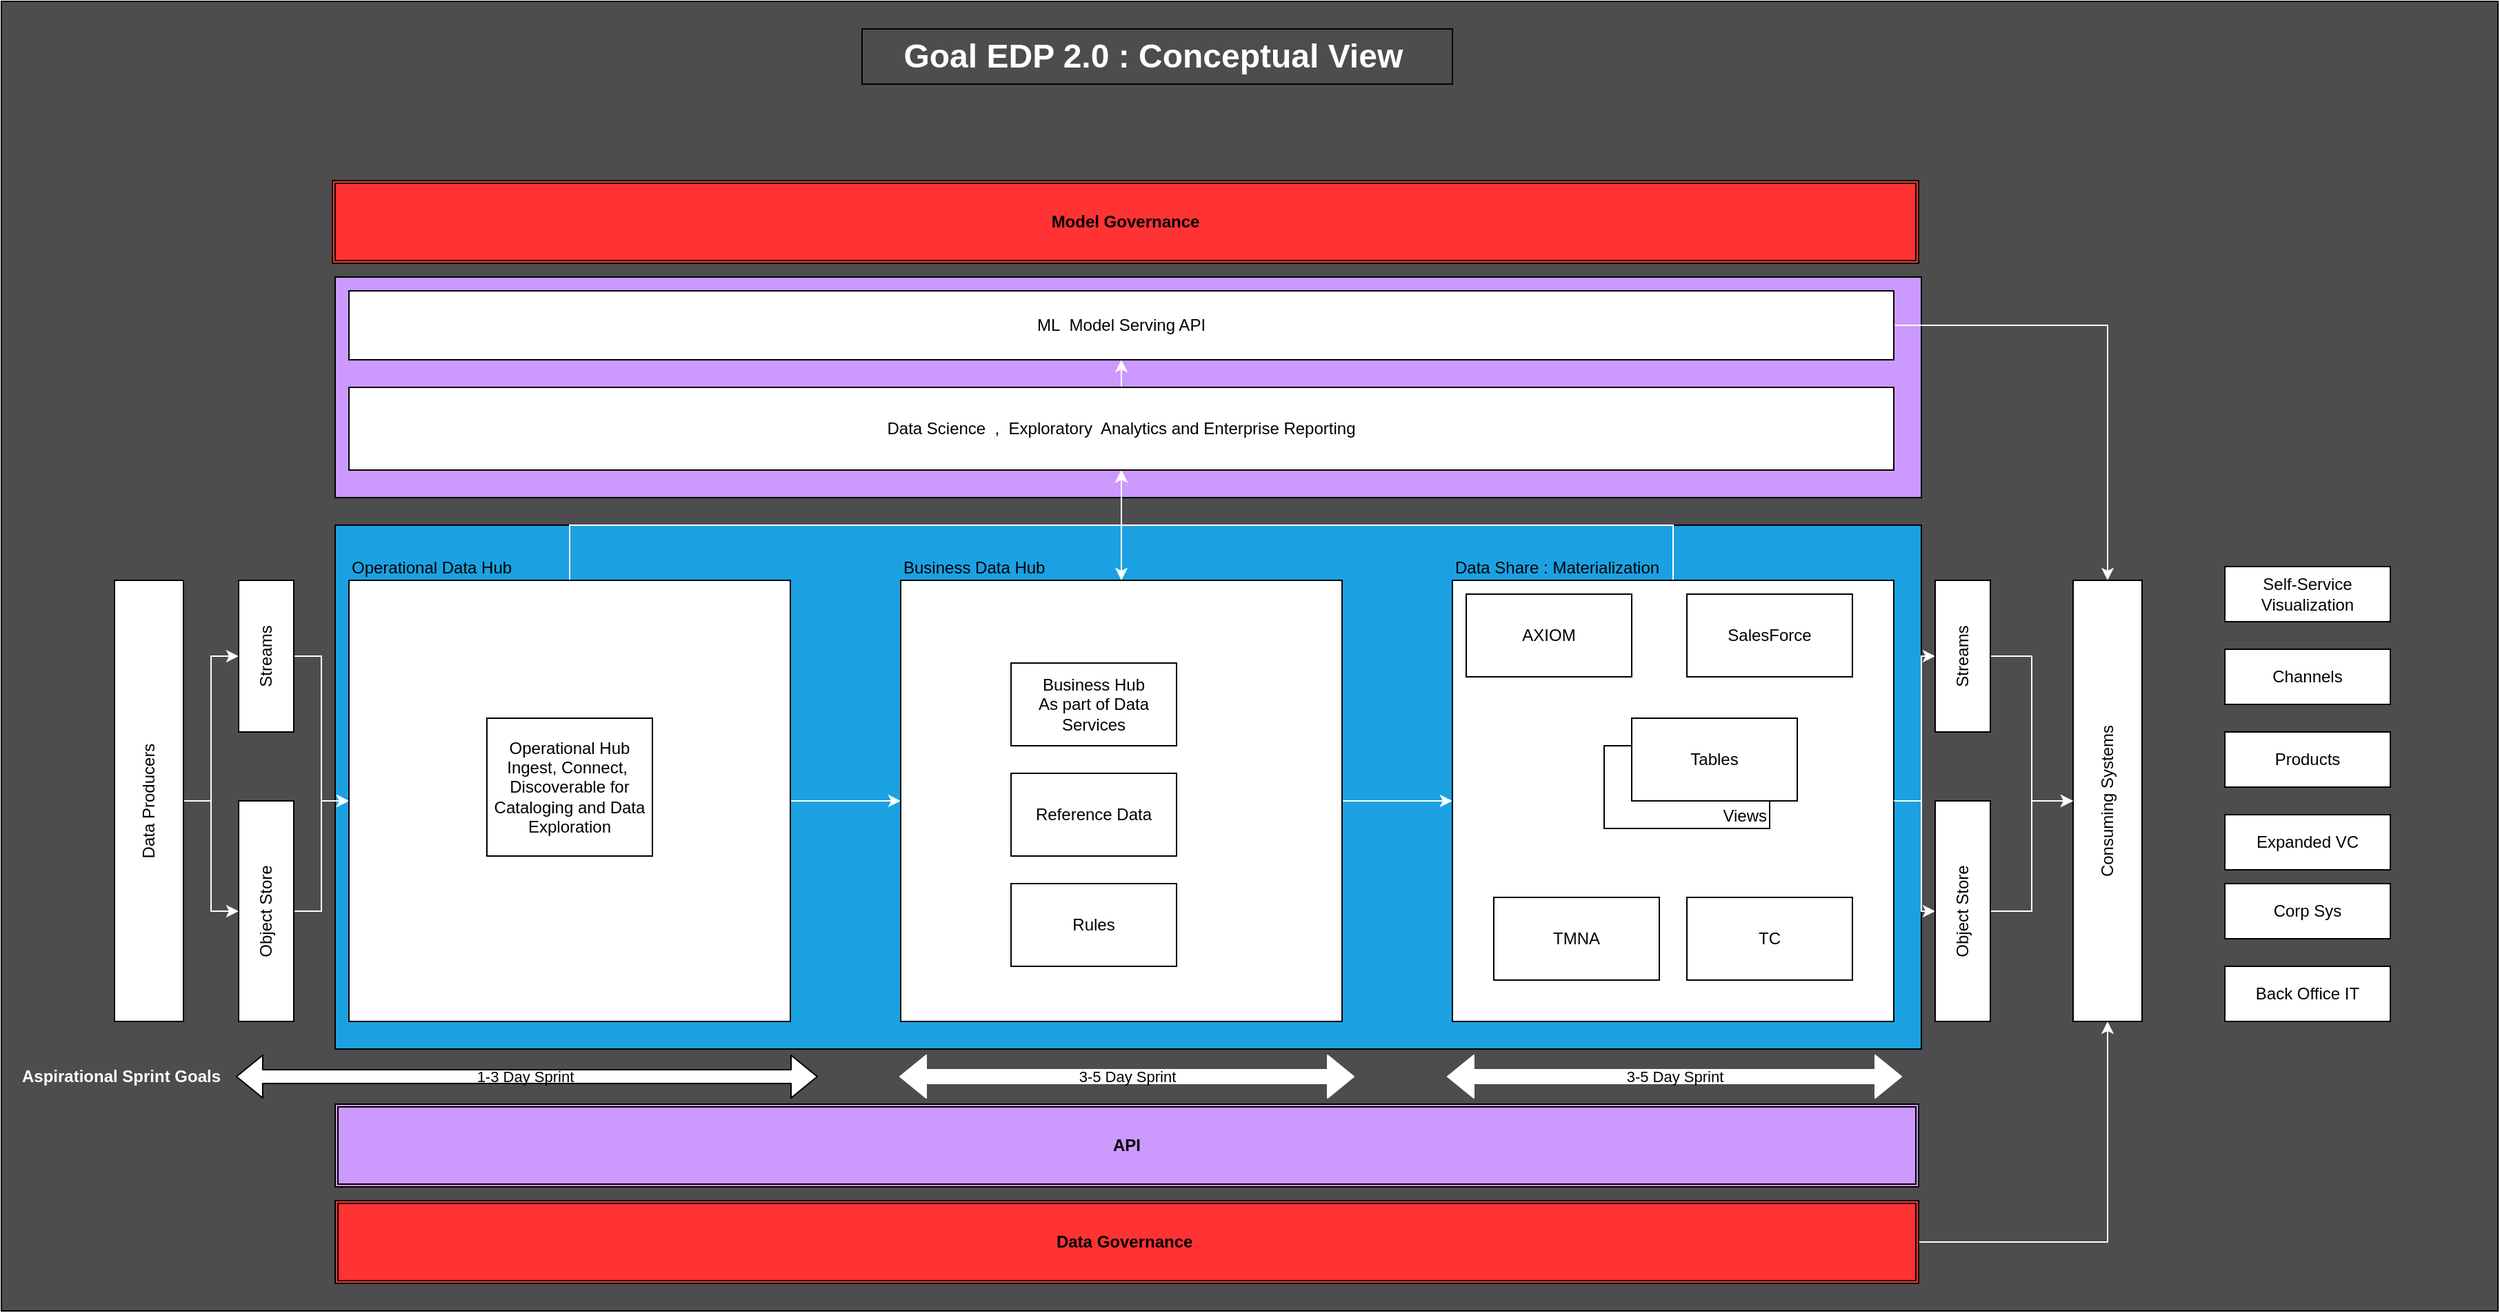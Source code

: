 <mxfile version="13.6.2" type="device" pages="3"><diagram id="AdrnC1IH0mtHDBoMBsfU" name="Conceptual View"><mxGraphModel dx="2114" dy="592" grid="1" gridSize="10" guides="1" tooltips="1" connect="1" arrows="1" fold="1" page="1" pageScale="1" pageWidth="850" pageHeight="1100" math="0" shadow="0"><root><mxCell id="D_i_H1_PDZ_H3u8birC8-0"/><mxCell id="D_i_H1_PDZ_H3u8birC8-1" parent="D_i_H1_PDZ_H3u8birC8-0"/><mxCell id="D_i_H1_PDZ_H3u8birC8-2" value="" style="rounded=0;whiteSpace=wrap;html=1;fillColor=#4D4D4D;" vertex="1" parent="D_i_H1_PDZ_H3u8birC8-1"><mxGeometry x="-10" y="50" width="1810" height="950" as="geometry"/></mxCell><mxCell id="D_i_H1_PDZ_H3u8birC8-3" value="" style="rounded=0;whiteSpace=wrap;html=1;align=left;fillColor=#CC99FF;" vertex="1" parent="D_i_H1_PDZ_H3u8birC8-1"><mxGeometry x="232" y="250" width="1150" height="160" as="geometry"/></mxCell><mxCell id="D_i_H1_PDZ_H3u8birC8-4" value="" style="rounded=0;whiteSpace=wrap;html=1;align=left;fillColor=#1ba1e2;fontColor=#ffffff;" vertex="1" parent="D_i_H1_PDZ_H3u8birC8-1"><mxGeometry x="232" y="430" width="1150" height="380" as="geometry"/></mxCell><mxCell id="D_i_H1_PDZ_H3u8birC8-5" value="" style="edgeStyle=orthogonalEdgeStyle;rounded=0;orthogonalLoop=1;jettySize=auto;html=1;strokeColor=#FFFFFF;" edge="1" parent="D_i_H1_PDZ_H3u8birC8-1" source="D_i_H1_PDZ_H3u8birC8-18" target="D_i_H1_PDZ_H3u8birC8-7"><mxGeometry relative="1" as="geometry"/></mxCell><mxCell id="D_i_H1_PDZ_H3u8birC8-6" value="" style="edgeStyle=orthogonalEdgeStyle;rounded=0;orthogonalLoop=1;jettySize=auto;html=1;strokeColor=#FFFFFF;" edge="1" parent="D_i_H1_PDZ_H3u8birC8-1" source="D_i_H1_PDZ_H3u8birC8-7" target="D_i_H1_PDZ_H3u8birC8-12"><mxGeometry relative="1" as="geometry"/></mxCell><mxCell id="D_i_H1_PDZ_H3u8birC8-7" value="Streams" style="rounded=0;whiteSpace=wrap;html=1;verticalAlign=middle;labelBackgroundColor=#ffffff;labelPosition=center;verticalLabelPosition=middle;align=center;horizontal=0;" vertex="1" parent="D_i_H1_PDZ_H3u8birC8-1"><mxGeometry x="162" y="470" width="40" height="110" as="geometry"/></mxCell><mxCell id="D_i_H1_PDZ_H3u8birC8-8" value="" style="edgeStyle=orthogonalEdgeStyle;rounded=0;orthogonalLoop=1;jettySize=auto;html=1;strokeColor=#FFFFFF;" edge="1" parent="D_i_H1_PDZ_H3u8birC8-1" source="D_i_H1_PDZ_H3u8birC8-9" target="D_i_H1_PDZ_H3u8birC8-12"><mxGeometry relative="1" as="geometry"/></mxCell><mxCell id="D_i_H1_PDZ_H3u8birC8-9" value="Object Store" style="rounded=0;whiteSpace=wrap;html=1;verticalAlign=middle;labelBackgroundColor=#ffffff;labelPosition=center;verticalLabelPosition=middle;align=center;horizontal=0;" vertex="1" parent="D_i_H1_PDZ_H3u8birC8-1"><mxGeometry x="162" y="630" width="40" height="160" as="geometry"/></mxCell><mxCell id="D_i_H1_PDZ_H3u8birC8-10" value="" style="edgeStyle=orthogonalEdgeStyle;rounded=0;orthogonalLoop=1;jettySize=auto;html=1;strokeColor=#FFFFFF;" edge="1" parent="D_i_H1_PDZ_H3u8birC8-1" source="D_i_H1_PDZ_H3u8birC8-12" target="D_i_H1_PDZ_H3u8birC8-14"><mxGeometry relative="1" as="geometry"/></mxCell><mxCell id="D_i_H1_PDZ_H3u8birC8-11" value="" style="edgeStyle=orthogonalEdgeStyle;rounded=0;orthogonalLoop=1;jettySize=auto;html=1;strokeColor=#FFFFFF;" edge="1" parent="D_i_H1_PDZ_H3u8birC8-1" source="D_i_H1_PDZ_H3u8birC8-12" target="D_i_H1_PDZ_H3u8birC8-23"><mxGeometry relative="1" as="geometry"/></mxCell><mxCell id="D_i_H1_PDZ_H3u8birC8-12" value="Operational Data Hub" style="whiteSpace=wrap;html=1;aspect=fixed;labelBackgroundColor=none;labelPosition=center;verticalLabelPosition=top;align=left;verticalAlign=bottom;" vertex="1" parent="D_i_H1_PDZ_H3u8birC8-1"><mxGeometry x="242" y="470" width="320" height="320" as="geometry"/></mxCell><mxCell id="D_i_H1_PDZ_H3u8birC8-13" value="" style="edgeStyle=orthogonalEdgeStyle;rounded=0;orthogonalLoop=1;jettySize=auto;html=1;strokeColor=#FFFFFF;" edge="1" parent="D_i_H1_PDZ_H3u8birC8-1" source="D_i_H1_PDZ_H3u8birC8-14" target="D_i_H1_PDZ_H3u8birC8-16"><mxGeometry relative="1" as="geometry"/></mxCell><mxCell id="D_i_H1_PDZ_H3u8birC8-14" value="Business Data Hub" style="whiteSpace=wrap;html=1;aspect=fixed;labelBackgroundColor=none;labelPosition=center;verticalLabelPosition=top;align=left;verticalAlign=bottom;" vertex="1" parent="D_i_H1_PDZ_H3u8birC8-1"><mxGeometry x="642" y="470" width="320" height="320" as="geometry"/></mxCell><mxCell id="D_i_H1_PDZ_H3u8birC8-15" value="" style="edgeStyle=orthogonalEdgeStyle;rounded=0;orthogonalLoop=1;jettySize=auto;html=1;strokeColor=#FFFFFF;" edge="1" parent="D_i_H1_PDZ_H3u8birC8-1" source="D_i_H1_PDZ_H3u8birC8-16" target="D_i_H1_PDZ_H3u8birC8-23"><mxGeometry relative="1" as="geometry"/></mxCell><mxCell id="D_i_H1_PDZ_H3u8birC8-16" value="Data Share : Materialization&lt;br&gt;" style="whiteSpace=wrap;html=1;aspect=fixed;labelBackgroundColor=none;labelPosition=center;verticalLabelPosition=top;align=left;verticalAlign=bottom;" vertex="1" parent="D_i_H1_PDZ_H3u8birC8-1"><mxGeometry x="1042" y="470" width="320" height="320" as="geometry"/></mxCell><mxCell id="D_i_H1_PDZ_H3u8birC8-17" value="" style="edgeStyle=orthogonalEdgeStyle;rounded=0;orthogonalLoop=1;jettySize=auto;html=1;strokeColor=#FFFFFF;" edge="1" parent="D_i_H1_PDZ_H3u8birC8-1" source="D_i_H1_PDZ_H3u8birC8-18" target="D_i_H1_PDZ_H3u8birC8-9"><mxGeometry relative="1" as="geometry"/></mxCell><mxCell id="D_i_H1_PDZ_H3u8birC8-18" value="Data Producers&lt;br&gt;" style="rounded=0;whiteSpace=wrap;html=1;labelBackgroundColor=#ffffff;horizontal=0;" vertex="1" parent="D_i_H1_PDZ_H3u8birC8-1"><mxGeometry x="72" y="470" width="50" height="320" as="geometry"/></mxCell><mxCell id="D_i_H1_PDZ_H3u8birC8-19" value="1-3 Day Sprint&amp;nbsp;" style="shape=flexArrow;endArrow=classic;startArrow=classic;html=1;exitX=0.988;exitY=0.5;exitDx=0;exitDy=0;exitPerimeter=0;labelBackgroundColor=none;fillColor=#ffffff;" edge="1" parent="D_i_H1_PDZ_H3u8birC8-1" source="D_i_H1_PDZ_H3u8birC8-55"><mxGeometry width="50" height="50" relative="1" as="geometry"><mxPoint x="172" y="830" as="sourcePoint"/><mxPoint x="582" y="830" as="targetPoint"/></mxGeometry></mxCell><mxCell id="D_i_H1_PDZ_H3u8birC8-20" value="3-5 Day Sprint" style="shape=flexArrow;endArrow=classic;startArrow=classic;html=1;strokeColor=#FFFFFF;labelBackgroundColor=none;fillColor=#ffffff;" edge="1" parent="D_i_H1_PDZ_H3u8birC8-1"><mxGeometry width="50" height="50" relative="1" as="geometry"><mxPoint x="641" y="830" as="sourcePoint"/><mxPoint x="971" y="830" as="targetPoint"/></mxGeometry></mxCell><mxCell id="D_i_H1_PDZ_H3u8birC8-21" value="" style="edgeStyle=orthogonalEdgeStyle;rounded=0;orthogonalLoop=1;jettySize=auto;html=1;strokeColor=#FFFFFF;" edge="1" parent="D_i_H1_PDZ_H3u8birC8-1" source="D_i_H1_PDZ_H3u8birC8-23" target="D_i_H1_PDZ_H3u8birC8-26"><mxGeometry relative="1" as="geometry"/></mxCell><mxCell id="D_i_H1_PDZ_H3u8birC8-22" value="" style="edgeStyle=orthogonalEdgeStyle;rounded=0;orthogonalLoop=1;jettySize=auto;html=1;strokeColor=#FFFFFF;" edge="1" parent="D_i_H1_PDZ_H3u8birC8-1" source="D_i_H1_PDZ_H3u8birC8-23" target="D_i_H1_PDZ_H3u8birC8-14"><mxGeometry relative="1" as="geometry"/></mxCell><mxCell id="D_i_H1_PDZ_H3u8birC8-23" value="Data Science&amp;nbsp; ,&amp;nbsp; Exploratory&amp;nbsp; Analytics and Enterprise Reporting" style="rounded=0;whiteSpace=wrap;html=1;labelBackgroundColor=#ffffff;" vertex="1" parent="D_i_H1_PDZ_H3u8birC8-1"><mxGeometry x="242" y="330" width="1120" height="60" as="geometry"/></mxCell><mxCell id="D_i_H1_PDZ_H3u8birC8-24" value="3-5 Day Sprint" style="shape=flexArrow;endArrow=classic;startArrow=classic;html=1;strokeColor=#FFFFFF;labelBackgroundColor=none;fillColor=#ffffff;" edge="1" parent="D_i_H1_PDZ_H3u8birC8-1"><mxGeometry width="50" height="50" relative="1" as="geometry"><mxPoint x="1038" y="830" as="sourcePoint"/><mxPoint x="1368" y="830" as="targetPoint"/></mxGeometry></mxCell><mxCell id="D_i_H1_PDZ_H3u8birC8-25" style="edgeStyle=orthogonalEdgeStyle;rounded=0;orthogonalLoop=1;jettySize=auto;html=1;entryX=0.5;entryY=0;entryDx=0;entryDy=0;strokeColor=#FFFFFF;" edge="1" parent="D_i_H1_PDZ_H3u8birC8-1" source="D_i_H1_PDZ_H3u8birC8-26" target="D_i_H1_PDZ_H3u8birC8-27"><mxGeometry relative="1" as="geometry"><mxPoint x="1462" y="460" as="targetPoint"/></mxGeometry></mxCell><mxCell id="D_i_H1_PDZ_H3u8birC8-26" value="ML&amp;nbsp; Model Serving API" style="rounded=0;whiteSpace=wrap;html=1;labelBackgroundColor=#ffffff;" vertex="1" parent="D_i_H1_PDZ_H3u8birC8-1"><mxGeometry x="242" y="260" width="1120" height="50" as="geometry"/></mxCell><mxCell id="D_i_H1_PDZ_H3u8birC8-27" value="Consuming Systems" style="rounded=0;whiteSpace=wrap;html=1;labelBackgroundColor=#ffffff;horizontal=0;" vertex="1" parent="D_i_H1_PDZ_H3u8birC8-1"><mxGeometry x="1492" y="470" width="50" height="320" as="geometry"/></mxCell><mxCell id="D_i_H1_PDZ_H3u8birC8-28" value="" style="edgeStyle=orthogonalEdgeStyle;rounded=0;orthogonalLoop=1;jettySize=auto;html=1;entryX=0.5;entryY=1;entryDx=0;entryDy=0;strokeColor=#FFFFFF;" edge="1" parent="D_i_H1_PDZ_H3u8birC8-1" source="D_i_H1_PDZ_H3u8birC8-29" target="D_i_H1_PDZ_H3u8birC8-27"><mxGeometry relative="1" as="geometry"><mxPoint x="1442" y="630" as="targetPoint"/></mxGeometry></mxCell><mxCell id="D_i_H1_PDZ_H3u8birC8-29" value="Data Governance&amp;nbsp;" style="shape=ext;double=1;rounded=0;whiteSpace=wrap;html=1;labelBackgroundColor=none;fillColor=#FF3333;fontStyle=1" vertex="1" parent="D_i_H1_PDZ_H3u8birC8-1"><mxGeometry x="232" y="920" width="1148" height="60" as="geometry"/></mxCell><mxCell id="D_i_H1_PDZ_H3u8birC8-30" value="" style="edgeStyle=orthogonalEdgeStyle;rounded=0;orthogonalLoop=1;jettySize=auto;html=1;strokeColor=#FFFFFF;" edge="1" parent="D_i_H1_PDZ_H3u8birC8-1" source="D_i_H1_PDZ_H3u8birC8-16" target="D_i_H1_PDZ_H3u8birC8-32"><mxGeometry relative="1" as="geometry"/></mxCell><mxCell id="D_i_H1_PDZ_H3u8birC8-31" value="" style="edgeStyle=orthogonalEdgeStyle;rounded=0;orthogonalLoop=1;jettySize=auto;html=1;strokeColor=#FFFFFF;" edge="1" parent="D_i_H1_PDZ_H3u8birC8-1" source="D_i_H1_PDZ_H3u8birC8-32" target="D_i_H1_PDZ_H3u8birC8-27"><mxGeometry relative="1" as="geometry"/></mxCell><mxCell id="D_i_H1_PDZ_H3u8birC8-32" value="Streams" style="rounded=0;whiteSpace=wrap;html=1;verticalAlign=middle;labelBackgroundColor=#ffffff;labelPosition=center;verticalLabelPosition=middle;align=center;horizontal=0;" vertex="1" parent="D_i_H1_PDZ_H3u8birC8-1"><mxGeometry x="1392" y="470" width="40" height="110" as="geometry"/></mxCell><mxCell id="D_i_H1_PDZ_H3u8birC8-33" value="" style="edgeStyle=orthogonalEdgeStyle;rounded=0;orthogonalLoop=1;jettySize=auto;html=1;strokeColor=#FFFFFF;" edge="1" parent="D_i_H1_PDZ_H3u8birC8-1" source="D_i_H1_PDZ_H3u8birC8-16" target="D_i_H1_PDZ_H3u8birC8-35"><mxGeometry relative="1" as="geometry"/></mxCell><mxCell id="D_i_H1_PDZ_H3u8birC8-34" value="" style="edgeStyle=orthogonalEdgeStyle;rounded=0;orthogonalLoop=1;jettySize=auto;html=1;strokeColor=#FFFFFF;" edge="1" parent="D_i_H1_PDZ_H3u8birC8-1" source="D_i_H1_PDZ_H3u8birC8-35" target="D_i_H1_PDZ_H3u8birC8-27"><mxGeometry relative="1" as="geometry"/></mxCell><mxCell id="D_i_H1_PDZ_H3u8birC8-35" value="Object Store" style="rounded=0;whiteSpace=wrap;html=1;verticalAlign=middle;labelBackgroundColor=#ffffff;labelPosition=center;verticalLabelPosition=middle;align=center;horizontal=0;" vertex="1" parent="D_i_H1_PDZ_H3u8birC8-1"><mxGeometry x="1392" y="630" width="40" height="160" as="geometry"/></mxCell><mxCell id="D_i_H1_PDZ_H3u8birC8-36" value="Goal EDP 2.0 : Conceptual View&amp;nbsp;" style="text;fillColor=none;html=1;fontSize=24;fontStyle=1;verticalAlign=middle;align=center;labelBackgroundColor=none;strokeColor=#000000;fontColor=#FFFFFF;" vertex="1" parent="D_i_H1_PDZ_H3u8birC8-1"><mxGeometry x="614" y="70" width="428" height="40" as="geometry"/></mxCell><mxCell id="D_i_H1_PDZ_H3u8birC8-37" value="Channels" style="rounded=0;whiteSpace=wrap;html=1;labelBackgroundColor=#ffffff;" vertex="1" parent="D_i_H1_PDZ_H3u8birC8-1"><mxGeometry x="1602" y="520" width="120" height="40" as="geometry"/></mxCell><mxCell id="D_i_H1_PDZ_H3u8birC8-38" value="Products" style="rounded=0;whiteSpace=wrap;html=1;labelBackgroundColor=#ffffff;" vertex="1" parent="D_i_H1_PDZ_H3u8birC8-1"><mxGeometry x="1602" y="580" width="120" height="40" as="geometry"/></mxCell><mxCell id="D_i_H1_PDZ_H3u8birC8-39" value="Expanded VC" style="rounded=0;whiteSpace=wrap;html=1;labelBackgroundColor=#ffffff;" vertex="1" parent="D_i_H1_PDZ_H3u8birC8-1"><mxGeometry x="1602" y="640" width="120" height="40" as="geometry"/></mxCell><mxCell id="D_i_H1_PDZ_H3u8birC8-40" value="Corp Sys" style="rounded=0;whiteSpace=wrap;html=1;labelBackgroundColor=#ffffff;" vertex="1" parent="D_i_H1_PDZ_H3u8birC8-1"><mxGeometry x="1602" y="690" width="120" height="40" as="geometry"/></mxCell><mxCell id="D_i_H1_PDZ_H3u8birC8-41" value="Back Office IT" style="rounded=0;whiteSpace=wrap;html=1;labelBackgroundColor=#ffffff;" vertex="1" parent="D_i_H1_PDZ_H3u8birC8-1"><mxGeometry x="1602" y="750" width="120" height="40" as="geometry"/></mxCell><mxCell id="D_i_H1_PDZ_H3u8birC8-42" value="Operational Hub&lt;br&gt;Ingest, Connect,&amp;nbsp; Discoverable for Cataloging and Data Exploration" style="rounded=0;whiteSpace=wrap;html=1;" vertex="1" parent="D_i_H1_PDZ_H3u8birC8-1"><mxGeometry x="342" y="570" width="120" height="100" as="geometry"/></mxCell><mxCell id="D_i_H1_PDZ_H3u8birC8-43" value="Business Hub&lt;br&gt;As part of Data Services" style="rounded=0;whiteSpace=wrap;html=1;" vertex="1" parent="D_i_H1_PDZ_H3u8birC8-1"><mxGeometry x="722" y="530" width="120" height="60" as="geometry"/></mxCell><mxCell id="D_i_H1_PDZ_H3u8birC8-44" value="Reference Data" style="rounded=0;whiteSpace=wrap;html=1;" vertex="1" parent="D_i_H1_PDZ_H3u8birC8-1"><mxGeometry x="722" y="610" width="120" height="60" as="geometry"/></mxCell><mxCell id="D_i_H1_PDZ_H3u8birC8-45" value="Rules" style="rounded=0;whiteSpace=wrap;html=1;" vertex="1" parent="D_i_H1_PDZ_H3u8birC8-1"><mxGeometry x="722" y="690" width="120" height="60" as="geometry"/></mxCell><mxCell id="D_i_H1_PDZ_H3u8birC8-46" value="Views" style="rounded=0;whiteSpace=wrap;html=1;align=right;verticalAlign=bottom;" vertex="1" parent="D_i_H1_PDZ_H3u8birC8-1"><mxGeometry x="1152" y="590" width="120" height="60" as="geometry"/></mxCell><mxCell id="D_i_H1_PDZ_H3u8birC8-47" value="Tables" style="rounded=0;whiteSpace=wrap;html=1;" vertex="1" parent="D_i_H1_PDZ_H3u8birC8-1"><mxGeometry x="1172" y="570" width="120" height="60" as="geometry"/></mxCell><mxCell id="D_i_H1_PDZ_H3u8birC8-48" value="Model Governance" style="shape=ext;double=1;rounded=0;whiteSpace=wrap;html=1;labelBackgroundColor=none;fillColor=#FF3333;fontStyle=1" vertex="1" parent="D_i_H1_PDZ_H3u8birC8-1"><mxGeometry x="230" y="180" width="1150" height="60" as="geometry"/></mxCell><mxCell id="D_i_H1_PDZ_H3u8birC8-49" value="API" style="shape=ext;double=1;rounded=0;whiteSpace=wrap;html=1;labelBackgroundColor=none;fillColor=#CC99FF;fontStyle=1" vertex="1" parent="D_i_H1_PDZ_H3u8birC8-1"><mxGeometry x="232" y="850" width="1148" height="60" as="geometry"/></mxCell><mxCell id="D_i_H1_PDZ_H3u8birC8-50" value="TC" style="rounded=0;whiteSpace=wrap;html=1;" vertex="1" parent="D_i_H1_PDZ_H3u8birC8-1"><mxGeometry x="1212" y="700" width="120" height="60" as="geometry"/></mxCell><mxCell id="D_i_H1_PDZ_H3u8birC8-51" value="TMNA" style="rounded=0;whiteSpace=wrap;html=1;" vertex="1" parent="D_i_H1_PDZ_H3u8birC8-1"><mxGeometry x="1072" y="700" width="120" height="60" as="geometry"/></mxCell><mxCell id="D_i_H1_PDZ_H3u8birC8-52" value="AXIOM" style="rounded=0;whiteSpace=wrap;html=1;" vertex="1" parent="D_i_H1_PDZ_H3u8birC8-1"><mxGeometry x="1052" y="480" width="120" height="60" as="geometry"/></mxCell><mxCell id="D_i_H1_PDZ_H3u8birC8-53" value="SalesForce" style="rounded=0;whiteSpace=wrap;html=1;" vertex="1" parent="D_i_H1_PDZ_H3u8birC8-1"><mxGeometry x="1212" y="480" width="120" height="60" as="geometry"/></mxCell><mxCell id="D_i_H1_PDZ_H3u8birC8-54" value="Self-Service Visualization" style="rounded=0;whiteSpace=wrap;html=1;labelBackgroundColor=#ffffff;" vertex="1" parent="D_i_H1_PDZ_H3u8birC8-1"><mxGeometry x="1602" y="460" width="120" height="40" as="geometry"/></mxCell><mxCell id="D_i_H1_PDZ_H3u8birC8-55" value="Aspirational Sprint Goals" style="text;html=1;fillColor=none;align=center;verticalAlign=middle;whiteSpace=wrap;rounded=0;fontStyle=1;labelBackgroundColor=none;fontColor=#FFFFFF;" vertex="1" parent="D_i_H1_PDZ_H3u8birC8-1"><mxGeometry x="-8" y="820" width="170" height="20" as="geometry"/></mxCell></root></mxGraphModel></diagram><diagram id="iqLW2I1N37kae5IZTW3t" name="First Target Condition"><mxGraphModel dx="1264" dy="592" grid="1" gridSize="10" guides="1" tooltips="1" connect="1" arrows="1" fold="1" page="1" pageScale="1" pageWidth="850" pageHeight="1100" math="0" shadow="0"><root><mxCell id="Hin6UJGoloyZNyNGbiWy-0"/><mxCell id="Hin6UJGoloyZNyNGbiWy-1" parent="Hin6UJGoloyZNyNGbiWy-0"/><mxCell id="Hin6UJGoloyZNyNGbiWy-2" value="" style="rounded=0;whiteSpace=wrap;html=1;strokeColor=#82b366;fillColor=#4D4D4D;" vertex="1" parent="Hin6UJGoloyZNyNGbiWy-1"><mxGeometry x="77" y="30" width="1420" height="680" as="geometry"/></mxCell><mxCell id="Hin6UJGoloyZNyNGbiWy-3" value="MLOPS ( CI/CD/CT)" style="rounded=0;whiteSpace=wrap;html=1;fillColor=#f8cecc;strokeColor=#b85450;verticalAlign=bottom;align=left;" vertex="1" parent="Hin6UJGoloyZNyNGbiWy-1"><mxGeometry x="762" y="480" width="378" height="150" as="geometry"/></mxCell><mxCell id="Hin6UJGoloyZNyNGbiWy-4" value="MLOPS ( CI/CD)" style="rounded=0;whiteSpace=wrap;html=1;fillColor=#f8cecc;strokeColor=#b85450;verticalAlign=bottom;align=left;" vertex="1" parent="Hin6UJGoloyZNyNGbiWy-1"><mxGeometry x="507" y="480" width="223" height="150" as="geometry"/></mxCell><mxCell id="Hin6UJGoloyZNyNGbiWy-5" value="DATAOPS" style="rounded=0;whiteSpace=wrap;html=1;fillColor=#dae8fc;strokeColor=#6c8ebf;verticalAlign=bottom;align=left;" vertex="1" parent="Hin6UJGoloyZNyNGbiWy-1"><mxGeometry x="507" y="310" width="630" height="150" as="geometry"/></mxCell><mxCell id="Hin6UJGoloyZNyNGbiWy-6" value="" style="rounded=0;whiteSpace=wrap;html=1;fillColor=#dae8fc;strokeColor=#6c8ebf;" vertex="1" parent="Hin6UJGoloyZNyNGbiWy-1"><mxGeometry x="1180" y="140" width="157" height="120" as="geometry"/></mxCell><mxCell id="Hin6UJGoloyZNyNGbiWy-7" value="DATAOPS" style="rounded=0;whiteSpace=wrap;html=1;fillColor=#dae8fc;strokeColor=#6c8ebf;verticalAlign=bottom;align=left;" vertex="1" parent="Hin6UJGoloyZNyNGbiWy-1"><mxGeometry x="507" y="140" width="630" height="150" as="geometry"/></mxCell><mxCell id="Hin6UJGoloyZNyNGbiWy-8" value="" style="edgeStyle=orthogonalEdgeStyle;rounded=0;orthogonalLoop=1;jettySize=auto;html=1;" edge="1" parent="Hin6UJGoloyZNyNGbiWy-1" source="Hin6UJGoloyZNyNGbiWy-9" target="Hin6UJGoloyZNyNGbiWy-12"><mxGeometry relative="1" as="geometry"/></mxCell><mxCell id="Hin6UJGoloyZNyNGbiWy-9" value="Data Producers" style="shape=ext;rounded=1;html=1;whiteSpace=wrap;" vertex="1" parent="Hin6UJGoloyZNyNGbiWy-1"><mxGeometry x="167" y="157" width="120" height="80" as="geometry"/></mxCell><mxCell id="Hin6UJGoloyZNyNGbiWy-10" value="" style="edgeStyle=orthogonalEdgeStyle;rounded=0;orthogonalLoop=1;jettySize=auto;html=1;" edge="1" parent="Hin6UJGoloyZNyNGbiWy-1" source="Hin6UJGoloyZNyNGbiWy-12" target="Hin6UJGoloyZNyNGbiWy-14"><mxGeometry relative="1" as="geometry"/></mxCell><mxCell id="Hin6UJGoloyZNyNGbiWy-11" style="edgeStyle=orthogonalEdgeStyle;rounded=0;orthogonalLoop=1;jettySize=auto;html=1;entryX=0;entryY=0.5;entryDx=0;entryDy=0;" edge="1" parent="Hin6UJGoloyZNyNGbiWy-1" source="Hin6UJGoloyZNyNGbiWy-12" target="Hin6UJGoloyZNyNGbiWy-5"><mxGeometry relative="1" as="geometry"><Array as="points"><mxPoint x="427" y="385"/></Array></mxGeometry></mxCell><mxCell id="Hin6UJGoloyZNyNGbiWy-12" value="Datalake/S3&lt;br&gt;Streams" style="shape=ext;rounded=1;html=1;whiteSpace=wrap;" vertex="1" parent="Hin6UJGoloyZNyNGbiWy-1"><mxGeometry x="367" y="157" width="120" height="80" as="geometry"/></mxCell><mxCell id="Hin6UJGoloyZNyNGbiWy-13" value="" style="edgeStyle=orthogonalEdgeStyle;rounded=0;orthogonalLoop=1;jettySize=auto;html=1;" edge="1" parent="Hin6UJGoloyZNyNGbiWy-1" source="Hin6UJGoloyZNyNGbiWy-14" target="Hin6UJGoloyZNyNGbiWy-26"><mxGeometry relative="1" as="geometry"/></mxCell><mxCell id="Hin6UJGoloyZNyNGbiWy-14" value="Integrated Operational Vault" style="shape=ext;rounded=1;html=1;whiteSpace=wrap;" vertex="1" parent="Hin6UJGoloyZNyNGbiWy-1"><mxGeometry x="567" y="157" width="120" height="80" as="geometry"/></mxCell><mxCell id="Hin6UJGoloyZNyNGbiWy-15" value="" style="edgeStyle=orthogonalEdgeStyle;rounded=0;orthogonalLoop=1;jettySize=auto;html=1;" edge="1" parent="Hin6UJGoloyZNyNGbiWy-1" source="Hin6UJGoloyZNyNGbiWy-16" target="Hin6UJGoloyZNyNGbiWy-17"><mxGeometry relative="1" as="geometry"/></mxCell><mxCell id="Hin6UJGoloyZNyNGbiWy-16" value="Feature Engineering" style="shape=ext;rounded=1;html=1;whiteSpace=wrap;" vertex="1" parent="Hin6UJGoloyZNyNGbiWy-1"><mxGeometry x="577" y="362.5" width="138" height="45" as="geometry"/></mxCell><mxCell id="Hin6UJGoloyZNyNGbiWy-17" value="Feature Store" style="shape=ext;rounded=1;html=1;whiteSpace=wrap;" vertex="1" parent="Hin6UJGoloyZNyNGbiWy-1"><mxGeometry x="795" y="362.5" width="138" height="45" as="geometry"/></mxCell><mxCell id="Hin6UJGoloyZNyNGbiWy-18" value="" style="edgeStyle=orthogonalEdgeStyle;rounded=0;orthogonalLoop=1;jettySize=auto;html=1;" edge="1" parent="Hin6UJGoloyZNyNGbiWy-1" source="Hin6UJGoloyZNyNGbiWy-19" target="Hin6UJGoloyZNyNGbiWy-21"><mxGeometry relative="1" as="geometry"/></mxCell><mxCell id="Hin6UJGoloyZNyNGbiWy-19" value="Model Development" style="shape=ext;rounded=1;html=1;whiteSpace=wrap;" vertex="1" parent="Hin6UJGoloyZNyNGbiWy-1"><mxGeometry x="537" y="512" width="150" height="80" as="geometry"/></mxCell><mxCell id="Hin6UJGoloyZNyNGbiWy-20" value="" style="edgeStyle=orthogonalEdgeStyle;rounded=0;orthogonalLoop=1;jettySize=auto;html=1;" edge="1" parent="Hin6UJGoloyZNyNGbiWy-1" source="Hin6UJGoloyZNyNGbiWy-21" target="Hin6UJGoloyZNyNGbiWy-23"><mxGeometry relative="1" as="geometry"/></mxCell><mxCell id="Hin6UJGoloyZNyNGbiWy-21" value="Model Training / Validation" style="shape=ext;rounded=1;html=1;whiteSpace=wrap;" vertex="1" parent="Hin6UJGoloyZNyNGbiWy-1"><mxGeometry x="782" y="512" width="150" height="80" as="geometry"/></mxCell><mxCell id="Hin6UJGoloyZNyNGbiWy-22" style="edgeStyle=orthogonalEdgeStyle;rounded=0;orthogonalLoop=1;jettySize=auto;html=1;entryX=0.5;entryY=1;entryDx=0;entryDy=0;" edge="1" parent="Hin6UJGoloyZNyNGbiWy-1" source="Hin6UJGoloyZNyNGbiWy-23" target="Hin6UJGoloyZNyNGbiWy-29"><mxGeometry relative="1" as="geometry"/></mxCell><mxCell id="Hin6UJGoloyZNyNGbiWy-23" value="Model Registry and Serving" style="shape=ext;rounded=1;html=1;whiteSpace=wrap;" vertex="1" parent="Hin6UJGoloyZNyNGbiWy-1"><mxGeometry x="973" y="512" width="150" height="80" as="geometry"/></mxCell><mxCell id="Hin6UJGoloyZNyNGbiWy-24" value="" style="edgeStyle=orthogonalEdgeStyle;rounded=0;orthogonalLoop=1;jettySize=auto;html=1;" edge="1" parent="Hin6UJGoloyZNyNGbiWy-1" source="Hin6UJGoloyZNyNGbiWy-26" target="Hin6UJGoloyZNyNGbiWy-28"><mxGeometry relative="1" as="geometry"><Array as="points"><mxPoint x="927" y="197"/><mxPoint x="927" y="255"/></Array></mxGeometry></mxCell><mxCell id="Hin6UJGoloyZNyNGbiWy-25" style="edgeStyle=orthogonalEdgeStyle;rounded=0;orthogonalLoop=1;jettySize=auto;html=1;entryX=0;entryY=0.5;entryDx=0;entryDy=0;" edge="1" parent="Hin6UJGoloyZNyNGbiWy-1" source="Hin6UJGoloyZNyNGbiWy-26" target="Hin6UJGoloyZNyNGbiWy-48"><mxGeometry relative="1" as="geometry"><Array as="points"><mxPoint x="967" y="197"/></Array></mxGeometry></mxCell><mxCell id="Hin6UJGoloyZNyNGbiWy-26" value="Integrated Business Hub" style="shape=ext;rounded=1;html=1;whiteSpace=wrap;" vertex="1" parent="Hin6UJGoloyZNyNGbiWy-1"><mxGeometry x="767" y="157" width="120" height="80" as="geometry"/></mxCell><mxCell id="Hin6UJGoloyZNyNGbiWy-27" value="" style="edgeStyle=orthogonalEdgeStyle;rounded=0;orthogonalLoop=1;jettySize=auto;html=1;exitX=0.667;exitY=0.95;exitDx=0;exitDy=0;exitPerimeter=0;" edge="1" parent="Hin6UJGoloyZNyNGbiWy-1" source="Hin6UJGoloyZNyNGbiWy-28" target="Hin6UJGoloyZNyNGbiWy-29"><mxGeometry relative="1" as="geometry"><Array as="points"><mxPoint x="1079" y="246"/><mxPoint x="1147" y="246"/><mxPoint x="1147" y="370"/><mxPoint x="1277" y="370"/></Array></mxGeometry></mxCell><mxCell id="Hin6UJGoloyZNyNGbiWy-28" value="Materialized&amp;nbsp; View/ Data Contracts" style="shape=ext;rounded=1;html=1;whiteSpace=wrap;" vertex="1" parent="Hin6UJGoloyZNyNGbiWy-1"><mxGeometry x="990" y="237" width="133" height="50" as="geometry"/></mxCell><mxCell id="Hin6UJGoloyZNyNGbiWy-29" value="Consumer Systems" style="shape=ext;rounded=1;html=1;whiteSpace=wrap;" vertex="1" parent="Hin6UJGoloyZNyNGbiWy-1"><mxGeometry x="1217" y="282.5" width="120" height="80" as="geometry"/></mxCell><mxCell id="Hin6UJGoloyZNyNGbiWy-30" value="Micro Batching and Streaming Framework&amp;nbsp;" style="text;html=1;align=center;verticalAlign=middle;resizable=0;points=[];autosize=1;fontStyle=1" vertex="1" parent="Hin6UJGoloyZNyNGbiWy-1"><mxGeometry x="87" y="50" width="260" height="20" as="geometry"/></mxCell><mxCell id="Hin6UJGoloyZNyNGbiWy-31" value="" style="edgeStyle=orthogonalEdgeStyle;rounded=0;orthogonalLoop=1;jettySize=auto;html=1;" edge="1" parent="Hin6UJGoloyZNyNGbiWy-1" source="Hin6UJGoloyZNyNGbiWy-32" target="Hin6UJGoloyZNyNGbiWy-33"><mxGeometry relative="1" as="geometry"/></mxCell><mxCell id="Hin6UJGoloyZNyNGbiWy-32" value="Reporting Mart" style="shape=ext;rounded=1;html=1;whiteSpace=wrap;" vertex="1" parent="Hin6UJGoloyZNyNGbiWy-1"><mxGeometry x="1198.5" y="150" width="120" height="80" as="geometry"/></mxCell><mxCell id="Hin6UJGoloyZNyNGbiWy-33" value="Enterprise Reporting" style="shape=ext;rounded=1;html=1;whiteSpace=wrap;" vertex="1" parent="Hin6UJGoloyZNyNGbiWy-1"><mxGeometry x="1360" y="150" width="120" height="80" as="geometry"/></mxCell><mxCell id="Hin6UJGoloyZNyNGbiWy-34" value="DQ &amp;amp; Governance" style="rounded=0;whiteSpace=wrap;html=1;" vertex="1" parent="Hin6UJGoloyZNyNGbiWy-1"><mxGeometry x="350" y="110" width="987" height="20" as="geometry"/></mxCell><mxCell id="Hin6UJGoloyZNyNGbiWy-35" value="" style="edgeStyle=orthogonalEdgeStyle;rounded=0;orthogonalLoop=1;jettySize=auto;html=1;" edge="1" parent="Hin6UJGoloyZNyNGbiWy-1" target="Hin6UJGoloyZNyNGbiWy-37"><mxGeometry relative="1" as="geometry"><mxPoint x="107" y="740" as="sourcePoint"/></mxGeometry></mxCell><mxCell id="Hin6UJGoloyZNyNGbiWy-36" value="A" style="ellipse;whiteSpace=wrap;html=1;aspect=fixed;fillColor=#d80073;strokeColor=#A50040;fontColor=#ffffff;" vertex="1" parent="Hin6UJGoloyZNyNGbiWy-1"><mxGeometry x="77" y="725" width="30" height="30" as="geometry"/></mxCell><mxCell id="Hin6UJGoloyZNyNGbiWy-37" value="Consolidate to Single S3 based Datalake" style="text;html=1;strokeColor=none;fillColor=none;align=left;verticalAlign=middle;whiteSpace=wrap;rounded=0;fontStyle=1" vertex="1" parent="Hin6UJGoloyZNyNGbiWy-1"><mxGeometry x="130" y="730" width="280" height="20" as="geometry"/></mxCell><mxCell id="Hin6UJGoloyZNyNGbiWy-38" value="1" style="ellipse;whiteSpace=wrap;html=1;aspect=fixed;fontStyle=1" vertex="1" parent="Hin6UJGoloyZNyNGbiWy-1"><mxGeometry x="77" y="765" width="30" height="30" as="geometry"/></mxCell><mxCell id="Hin6UJGoloyZNyNGbiWy-39" value="Consolidate all IR files to S3" style="text;html=1;strokeColor=none;fillColor=none;align=left;verticalAlign=middle;whiteSpace=wrap;rounded=0;fontStyle=1" vertex="1" parent="Hin6UJGoloyZNyNGbiWy-1"><mxGeometry x="130" y="770" width="280" height="20" as="geometry"/></mxCell><mxCell id="Hin6UJGoloyZNyNGbiWy-40" value="2" style="ellipse;whiteSpace=wrap;html=1;aspect=fixed;fontStyle=1" vertex="1" parent="Hin6UJGoloyZNyNGbiWy-1"><mxGeometry x="77" y="805" width="30" height="30" as="geometry"/></mxCell><mxCell id="Hin6UJGoloyZNyNGbiWy-41" value="Reconsider EMR and MLOPS Simplification" style="text;html=1;strokeColor=none;fillColor=none;align=left;verticalAlign=middle;whiteSpace=wrap;rounded=0;fontStyle=1" vertex="1" parent="Hin6UJGoloyZNyNGbiWy-1"><mxGeometry x="130" y="810" width="280" height="20" as="geometry"/></mxCell><mxCell id="Hin6UJGoloyZNyNGbiWy-42" value="Model&amp;nbsp; &amp;nbsp;Governance" style="rounded=0;whiteSpace=wrap;html=1;" vertex="1" parent="Hin6UJGoloyZNyNGbiWy-1"><mxGeometry x="342" y="680" width="960" height="20" as="geometry"/></mxCell><mxCell id="Hin6UJGoloyZNyNGbiWy-43" style="edgeStyle=orthogonalEdgeStyle;rounded=0;orthogonalLoop=1;jettySize=auto;html=1;entryX=0.5;entryY=1;entryDx=0;entryDy=0;exitX=1;exitY=0.5;exitDx=0;exitDy=0;" edge="1" parent="Hin6UJGoloyZNyNGbiWy-1" source="Hin6UJGoloyZNyNGbiWy-23" target="Hin6UJGoloyZNyNGbiWy-3"><mxGeometry relative="1" as="geometry"><mxPoint x="1130" y="558.2" as="sourcePoint"/><Array as="points"><mxPoint x="1310" y="552"/><mxPoint x="1310" y="650"/><mxPoint x="951" y="650"/></Array></mxGeometry></mxCell><mxCell id="Hin6UJGoloyZNyNGbiWy-44" value="Kafka&amp;nbsp; Model Topic" style="edgeLabel;html=1;align=center;verticalAlign=middle;resizable=0;points=[];" vertex="1" connectable="0" parent="Hin6UJGoloyZNyNGbiWy-43"><mxGeometry x="0.166" relative="1" as="geometry"><mxPoint as="offset"/></mxGeometry></mxCell><mxCell id="Hin6UJGoloyZNyNGbiWy-45" value="METADATA" style="rounded=0;whiteSpace=wrap;html=1;fillColor=#e51400;strokeColor=#B20000;fontColor=#ffffff;" vertex="1" parent="Hin6UJGoloyZNyNGbiWy-1"><mxGeometry x="505.5" y="460" width="633" height="20" as="geometry"/></mxCell><mxCell id="Hin6UJGoloyZNyNGbiWy-46" value="" style="endArrow=classic;html=1;exitX=0.5;exitY=1;exitDx=0;exitDy=0;" edge="1" parent="Hin6UJGoloyZNyNGbiWy-1" source="Hin6UJGoloyZNyNGbiWy-7" target="Hin6UJGoloyZNyNGbiWy-5"><mxGeometry width="50" height="50" relative="1" as="geometry"><mxPoint x="720" y="330" as="sourcePoint"/><mxPoint x="770" y="280" as="targetPoint"/></mxGeometry></mxCell><mxCell id="Hin6UJGoloyZNyNGbiWy-47" style="edgeStyle=orthogonalEdgeStyle;rounded=0;orthogonalLoop=1;jettySize=auto;html=1;entryX=0.014;entryY=0.328;entryDx=0;entryDy=0;entryPerimeter=0;" edge="1" parent="Hin6UJGoloyZNyNGbiWy-1" source="Hin6UJGoloyZNyNGbiWy-48" target="Hin6UJGoloyZNyNGbiWy-6"><mxGeometry relative="1" as="geometry"/></mxCell><mxCell id="Hin6UJGoloyZNyNGbiWy-48" value="&amp;nbsp;Customer Dimension&lt;br&gt;Vehicle Dimension&lt;br&gt;Loan Dimension&lt;br&gt;Transaction&amp;nbsp; Fact&amp;nbsp;" style="shape=ext;rounded=1;html=1;whiteSpace=wrap;" vertex="1" parent="Hin6UJGoloyZNyNGbiWy-1"><mxGeometry x="990" y="150" width="130" height="60" as="geometry"/></mxCell></root></mxGraphModel></diagram><diagram id="4TzZj2dsB6DfrN4XG5Es" name="Reference: Data Processing Framework"><mxGraphModel dx="1264" dy="592" grid="0" gridSize="10" guides="1" tooltips="1" connect="1" arrows="1" fold="1" page="1" pageScale="1" pageWidth="850" pageHeight="1100" math="0" shadow="0"><root><mxCell id="0"/><mxCell id="1" parent="0"/><mxCell id="enVTBAINqSTvStw3txP1-22" value="" style="rounded=0;whiteSpace=wrap;html=1;fillColor=#d0cee2;strokeColor=#56517e;" parent="1" vertex="1"><mxGeometry x="122" y="106" width="897" height="223" as="geometry"/></mxCell><mxCell id="enVTBAINqSTvStw3txP1-19" value="" style="rounded=0;whiteSpace=wrap;html=1;fillColor=#b1ddf0;strokeColor=#10739e;" parent="1" vertex="1"><mxGeometry x="1048" y="217" width="111" height="137" as="geometry"/></mxCell><mxCell id="A95E7gEoSRC7-L7Osz-R-41" value="" style="rounded=0;whiteSpace=wrap;html=1;fillColor=#f0a30a;fontColor=#ffffff;strokeColor=none;" parent="1" vertex="1"><mxGeometry x="116" y="385" width="684" height="155" as="geometry"/></mxCell><mxCell id="enVTBAINqSTvStw3txP1-12" value="" style="rounded=0;whiteSpace=wrap;html=1;gradientColor=#d5739d;strokeColor=#996185;fillColor=#7F00FF;" parent="1" vertex="1"><mxGeometry x="288" y="402" width="120" height="109" as="geometry"/></mxCell><mxCell id="A95E7gEoSRC7-L7Osz-R-39" value="" style="rounded=0;whiteSpace=wrap;html=1;fillColor=#f8cecc;strokeColor=#b85450;gradientColor=#ea6b66;" parent="1" vertex="1"><mxGeometry x="821" y="383" width="198" height="157" as="geometry"/></mxCell><mxCell id="A95E7gEoSRC7-L7Osz-R-9" value="" style="edgeStyle=orthogonalEdgeStyle;rounded=0;orthogonalLoop=1;jettySize=auto;html=1;" parent="1" source="A95E7gEoSRC7-L7Osz-R-1" target="A95E7gEoSRC7-L7Osz-R-8" edge="1"><mxGeometry relative="1" as="geometry"/></mxCell><mxCell id="A95E7gEoSRC7-L7Osz-R-1" value="" style="outlineConnect=0;fontColor=#232F3E;gradientColor=#60A337;gradientDirection=north;fillColor=#277116;strokeColor=#ffffff;dashed=0;verticalLabelPosition=bottom;verticalAlign=top;align=center;html=1;fontSize=12;fontStyle=0;aspect=fixed;shape=mxgraph.aws4.resourceIcon;resIcon=mxgraph.aws4.iot_events;" parent="1" vertex="1"><mxGeometry x="150" y="170" width="78" height="78" as="geometry"/></mxCell><mxCell id="enVTBAINqSTvStw3txP1-14" style="edgeStyle=orthogonalEdgeStyle;rounded=0;orthogonalLoop=1;jettySize=auto;html=1;entryX=0;entryY=0.5;entryDx=0;entryDy=0;" parent="1" source="A95E7gEoSRC7-L7Osz-R-2" target="enVTBAINqSTvStw3txP1-12" edge="1"><mxGeometry relative="1" as="geometry"/></mxCell><mxCell id="A95E7gEoSRC7-L7Osz-R-2" value="" style="outlineConnect=0;fontColor=#232F3E;gradientColor=none;fillColor=#277116;strokeColor=none;dashed=0;verticalLabelPosition=bottom;verticalAlign=top;align=center;html=1;fontSize=12;fontStyle=0;aspect=fixed;pointerEvents=1;shape=mxgraph.aws4.file_system;" parent="1" vertex="1"><mxGeometry x="150" y="420" width="78" height="73" as="geometry"/></mxCell><mxCell id="A95E7gEoSRC7-L7Osz-R-4" style="edgeStyle=orthogonalEdgeStyle;rounded=0;orthogonalLoop=1;jettySize=auto;html=1;" parent="1" source="A95E7gEoSRC7-L7Osz-R-3" target="A95E7gEoSRC7-L7Osz-R-1" edge="1"><mxGeometry relative="1" as="geometry"/></mxCell><mxCell id="A95E7gEoSRC7-L7Osz-R-46" style="edgeStyle=orthogonalEdgeStyle;rounded=0;orthogonalLoop=1;jettySize=auto;html=1;startArrow=none;startFill=0;endArrow=classic;endFill=1;fontColor=#FFFFFF;" parent="1" source="A95E7gEoSRC7-L7Osz-R-3" target="A95E7gEoSRC7-L7Osz-R-2" edge="1"><mxGeometry relative="1" as="geometry"/></mxCell><mxCell id="A95E7gEoSRC7-L7Osz-R-3" value="Producer&amp;nbsp; Systems" style="rounded=0;whiteSpace=wrap;html=1;horizontal=0;fontColor=#FFFFFF;fillColor=#3399FF;" parent="1" vertex="1"><mxGeometry x="10" y="106" width="50" height="438" as="geometry"/></mxCell><mxCell id="A95E7gEoSRC7-L7Osz-R-25" style="edgeStyle=none;rounded=0;orthogonalLoop=1;jettySize=auto;html=1;" parent="1" source="A95E7gEoSRC7-L7Osz-R-7" target="A95E7gEoSRC7-L7Osz-R-19" edge="1"><mxGeometry relative="1" as="geometry"/></mxCell><mxCell id="enVTBAINqSTvStw3txP1-11" style="edgeStyle=orthogonalEdgeStyle;rounded=0;orthogonalLoop=1;jettySize=auto;html=1;" parent="1" source="A95E7gEoSRC7-L7Osz-R-7" target="enVTBAINqSTvStw3txP1-4" edge="1"><mxGeometry relative="1" as="geometry"><Array as="points"><mxPoint x="485" y="282"/></Array></mxGeometry></mxCell><mxCell id="A95E7gEoSRC7-L7Osz-R-7" value="" style="outlineConnect=0;fontColor=#232F3E;gradientColor=#945DF2;gradientDirection=north;fillColor=#5A30B5;strokeColor=#ffffff;dashed=0;verticalLabelPosition=bottom;verticalAlign=top;align=center;html=1;fontSize=12;fontStyle=0;aspect=fixed;shape=mxgraph.aws4.resourceIcon;resIcon=mxgraph.aws4.managed_streaming_for_kafka;" parent="1" vertex="1"><mxGeometry x="446" y="170" width="78" height="78" as="geometry"/></mxCell><mxCell id="A95E7gEoSRC7-L7Osz-R-37" style="edgeStyle=orthogonalEdgeStyle;rounded=0;orthogonalLoop=1;jettySize=auto;html=1;fontColor=#FFFFFF;" parent="1" source="A95E7gEoSRC7-L7Osz-R-8" target="A95E7gEoSRC7-L7Osz-R-7" edge="1"><mxGeometry relative="1" as="geometry"><mxPoint x="340" y="330" as="targetPoint"/></mxGeometry></mxCell><mxCell id="A95E7gEoSRC7-L7Osz-R-8" value="" style="shape=image;verticalLabelPosition=bottom;labelBackgroundColor=#ffffff;verticalAlign=top;aspect=fixed;imageAspect=0;image=https://encrypted-tbn0.gstatic.com/images?q=tbn%3AANd9GcQZgQmFb8iZeqVeaWtUt5vllqNZIuLjsUZi2Gt-uDatSA&amp;usqp=CAU&amp;ec=45690268;" parent="1" vertex="1"><mxGeometry x="300" y="190.11" width="80" height="37.79" as="geometry"/></mxCell><mxCell id="A95E7gEoSRC7-L7Osz-R-11" value="" style="shape=image;verticalLabelPosition=bottom;labelBackgroundColor=#ffffff;verticalAlign=top;aspect=fixed;imageAspect=0;image=https://encrypted-tbn0.gstatic.com/images?q=tbn%3AANd9GcTxWbMoOwa7OzIbXPu_hC6fMrMcqme3pIPlzu9pvL3bOA&amp;usqp=CAU&amp;ec=45690268;" parent="1" vertex="1"><mxGeometry x="314" y="411.5" width="75" height="47.79" as="geometry"/></mxCell><mxCell id="A95E7gEoSRC7-L7Osz-R-13" value="Event Pattern Pipeline" style="text;html=1;fillColor=none;align=center;verticalAlign=middle;whiteSpace=wrap;rounded=0;fontStyle=1;strokeColor=#FF0000;" parent="1" vertex="1"><mxGeometry x="122" y="72" width="896" height="20" as="geometry"/></mxCell><mxCell id="A95E7gEoSRC7-L7Osz-R-14" value="&amp;nbsp;Data Processing Pipeline (Automated Extract and Model Load )" style="text;html=1;strokeColor=none;fillColor=none;align=left;verticalAlign=middle;whiteSpace=wrap;rounded=0;" parent="1" vertex="1"><mxGeometry x="124" y="516" width="503" height="20" as="geometry"/></mxCell><mxCell id="A95E7gEoSRC7-L7Osz-R-28" style="edgeStyle=none;rounded=0;orthogonalLoop=1;jettySize=auto;html=1;entryX=0;entryY=0.5;entryDx=0;entryDy=0;exitX=1;exitY=1;exitDx=0;exitDy=0;" parent="1" source="enVTBAINqSTvStw3txP1-4" target="A95E7gEoSRC7-L7Osz-R-26" edge="1"><mxGeometry relative="1" as="geometry"><mxPoint x="830" y="280" as="targetPoint"/><mxPoint x="729.142" y="305" as="sourcePoint"/></mxGeometry></mxCell><mxCell id="A95E7gEoSRC7-L7Osz-R-27" style="edgeStyle=none;rounded=0;orthogonalLoop=1;jettySize=auto;html=1;entryX=-0.038;entryY=0.544;entryDx=0;entryDy=0;entryPerimeter=0;startArrow=classicThin;startFill=1;" parent="1" source="A95E7gEoSRC7-L7Osz-R-16" target="A95E7gEoSRC7-L7Osz-R-26" edge="1"><mxGeometry relative="1" as="geometry"/></mxCell><mxCell id="A95E7gEoSRC7-L7Osz-R-16" value="" style="shape=image;verticalLabelPosition=bottom;labelBackgroundColor=#ffffff;verticalAlign=top;aspect=fixed;imageAspect=0;image=https://encrypted-tbn0.gstatic.com/images?q=tbn%3AANd9GcTTAlGPvBKBbWmMNk8PCLlY63NNbx_3oiT5Exvl4xkQgw&amp;usqp=CAU&amp;ec=45690268;" parent="1" vertex="1"><mxGeometry x="650" y="399" width="108" height="108" as="geometry"/></mxCell><mxCell id="A95E7gEoSRC7-L7Osz-R-34" style="edgeStyle=none;rounded=0;orthogonalLoop=1;jettySize=auto;html=1;entryX=-0.048;entryY=0.089;entryDx=0;entryDy=0;entryPerimeter=0;" parent="1" source="A95E7gEoSRC7-L7Osz-R-19" target="A95E7gEoSRC7-L7Osz-R-32" edge="1"><mxGeometry relative="1" as="geometry"/></mxCell><mxCell id="A95E7gEoSRC7-L7Osz-R-19" value="" style="shape=image;verticalLabelPosition=bottom;labelBackgroundColor=#ffffff;verticalAlign=top;aspect=fixed;imageAspect=0;image=https://encrypted-tbn0.gstatic.com/images?q=tbn%3AANd9GcTfjgVKqoT-zoFFsL853gQ3qdkFcoqjNeuKRhBgRF_p1Q&amp;usqp=CAU&amp;ec=45690268;" parent="1" vertex="1"><mxGeometry x="674" y="127" width="60" height="60" as="geometry"/></mxCell><mxCell id="A95E7gEoSRC7-L7Osz-R-30" style="edgeStyle=none;rounded=0;orthogonalLoop=1;jettySize=auto;html=1;exitX=1;exitY=0.5;exitDx=0;exitDy=0;" parent="1" source="A95E7gEoSRC7-L7Osz-R-39" target="A95E7gEoSRC7-L7Osz-R-29" edge="1"><mxGeometry relative="1" as="geometry"/></mxCell><mxCell id="A95E7gEoSRC7-L7Osz-R-26" value="" style="shape=image;verticalLabelPosition=bottom;labelBackgroundColor=#ffffff;verticalAlign=top;aspect=fixed;imageAspect=0;image=https://encrypted-tbn0.gstatic.com/images?q=tbn%3AANd9GcT2NsA6cI7hUfdW1ZEI-QGFT0zDXSUhyIglbVVy3MCI9g&amp;usqp=CAU&amp;ec=45690268;" parent="1" vertex="1"><mxGeometry x="903" y="440.91" width="100" height="52.09" as="geometry"/></mxCell><mxCell id="A95E7gEoSRC7-L7Osz-R-35" style="edgeStyle=none;rounded=0;orthogonalLoop=1;jettySize=auto;html=1;" parent="1" source="A95E7gEoSRC7-L7Osz-R-29" target="A95E7gEoSRC7-L7Osz-R-32" edge="1"><mxGeometry relative="1" as="geometry"/></mxCell><mxCell id="A95E7gEoSRC7-L7Osz-R-29" value="" style="shape=image;verticalLabelPosition=bottom;labelBackgroundColor=#ffffff;verticalAlign=top;aspect=fixed;imageAspect=0;image=https://encrypted-tbn0.gstatic.com/images?q=tbn%3AANd9GcSeUs34cAMp1NEVt7ioi5wgT1pHCoQGTyeQmQ&amp;usqp=CAU;" parent="1" vertex="1"><mxGeometry x="1056" y="243" width="80" height="80" as="geometry"/></mxCell><mxCell id="A95E7gEoSRC7-L7Osz-R-31" value="Data Processing :End System Transform" style="text;html=1;strokeColor=none;fillColor=none;align=center;verticalAlign=middle;whiteSpace=wrap;rounded=0;fontStyle=1" parent="1" vertex="1"><mxGeometry x="833" y="379" width="185" height="47" as="geometry"/></mxCell><mxCell id="A95E7gEoSRC7-L7Osz-R-32" value="Consumer Systems" style="rounded=0;whiteSpace=wrap;html=1;horizontal=0;fillColor=#3399FF;fontColor=#FFFFFF;" parent="1" vertex="1"><mxGeometry x="1180" y="111" width="50" height="430" as="geometry"/></mxCell><mxCell id="enVTBAINqSTvStw3txP1-1" value="" style="shape=image;verticalLabelPosition=bottom;labelBackgroundColor=#ffffff;verticalAlign=top;aspect=fixed;imageAspect=0;image=https://encrypted-tbn0.gstatic.com/images?q=tbn%3AANd9GcQZgQmFb8iZeqVeaWtUt5vllqNZIuLjsUZi2Gt-uDatSA&amp;usqp=CAU&amp;ec=45690268;" parent="1" vertex="1"><mxGeometry x="311.5" y="465.0" width="80" height="37.79" as="geometry"/></mxCell><mxCell id="enVTBAINqSTvStw3txP1-7" value="" style="edgeStyle=orthogonalEdgeStyle;rounded=0;orthogonalLoop=1;jettySize=auto;html=1;" parent="1" source="enVTBAINqSTvStw3txP1-4" target="A95E7gEoSRC7-L7Osz-R-19" edge="1"><mxGeometry relative="1" as="geometry"/></mxCell><mxCell id="enVTBAINqSTvStw3txP1-10" style="edgeStyle=orthogonalEdgeStyle;rounded=0;orthogonalLoop=1;jettySize=auto;html=1;entryX=0.5;entryY=0;entryDx=0;entryDy=0;" parent="1" source="enVTBAINqSTvStw3txP1-4" target="A95E7gEoSRC7-L7Osz-R-16" edge="1"><mxGeometry relative="1" as="geometry"/></mxCell><mxCell id="enVTBAINqSTvStw3txP1-4" value="" style="shape=image;verticalLabelPosition=bottom;labelBackgroundColor=#ffffff;verticalAlign=top;aspect=fixed;imageAspect=0;image=https://encrypted-tbn0.gstatic.com/images?q=tbn%3AANd9GcTqQtBjQSw-Y0QjG4-CIAqdI3BLNvBFkvTd9Q&amp;usqp=CAU;" parent="1" vertex="1"><mxGeometry x="679.3" y="243" width="49.39" height="57.19" as="geometry"/></mxCell><mxCell id="enVTBAINqSTvStw3txP1-16" value="" style="endArrow=classic;html=1;entryX=0;entryY=0.75;entryDx=0;entryDy=0;exitX=1;exitY=0.5;exitDx=0;exitDy=0;" parent="1" source="enVTBAINqSTvStw3txP1-12" target="enVTBAINqSTvStw3txP1-4" edge="1"><mxGeometry width="50" height="50" relative="1" as="geometry"><mxPoint x="480" y="346" as="sourcePoint"/><mxPoint x="530" y="296" as="targetPoint"/></mxGeometry></mxCell><mxCell id="enVTBAINqSTvStw3txP1-17" value="" style="endArrow=classic;html=1;exitX=1;exitY=0.5;exitDx=0;exitDy=0;startArrow=block;startFill=1;" parent="1" source="enVTBAINqSTvStw3txP1-12" target="A95E7gEoSRC7-L7Osz-R-16" edge="1"><mxGeometry width="50" height="50" relative="1" as="geometry"><mxPoint x="480" y="346" as="sourcePoint"/><mxPoint x="530" y="296" as="targetPoint"/></mxGeometry></mxCell><mxCell id="enVTBAINqSTvStw3txP1-20" value="Data Share" style="text;html=1;strokeColor=none;fillColor=none;align=center;verticalAlign=middle;whiteSpace=wrap;rounded=0;" parent="1" vertex="1"><mxGeometry x="1076" y="219" width="68" height="20" as="geometry"/></mxCell><mxCell id="enVTBAINqSTvStw3txP1-21" value="Platform Enablement Pipeline" style="rounded=0;whiteSpace=wrap;html=1;fontStyle=1" parent="1" vertex="1"><mxGeometry x="12" y="588" width="1226" height="60" as="geometry"/></mxCell><mxCell id="lpP8tHKcZAGcBUJyfrxD-2" value="Batch Pattern Pipeline" style="text;html=1;fillColor=none;align=center;verticalAlign=middle;whiteSpace=wrap;rounded=0;fontStyle=1;strokeColor=#FF0000;" parent="1" vertex="1"><mxGeometry x="117" y="559" width="906" height="20" as="geometry"/></mxCell></root></mxGraphModel></diagram></mxfile>